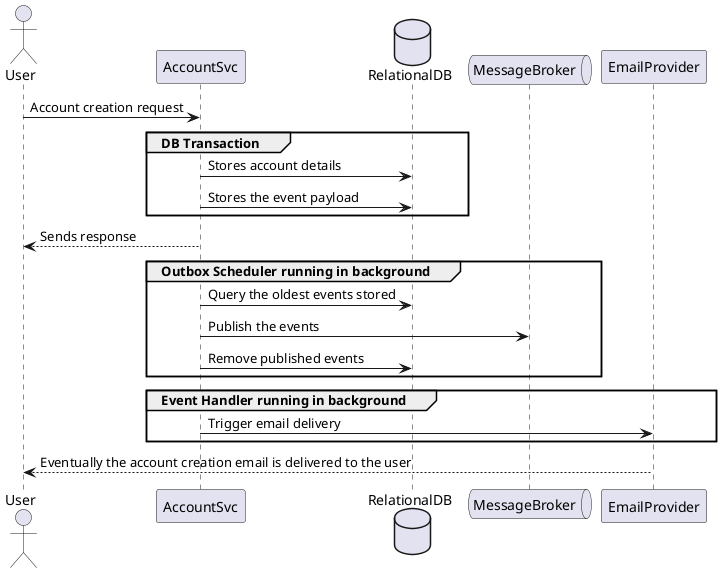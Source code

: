 @startuml
actor User as U
participant AccountSvc as svc
database RelationalDB as db
queue MessageBroker as mb
participant EmailProvider as ep

U -> svc: Account creation request
group DB Transaction
    svc -> db: Stores account details
    svc -> db: Stores the event payload
end
svc --> U: Sends response

group Outbox Scheduler running in background
svc -> db: Query the oldest events stored
svc -> mb: Publish the events
svc -> db: Remove published events
end

group Event Handler running in background
svc -> ep: Trigger email delivery
end

ep --> U: Eventually the account creation email is delivered to the user

@enduml